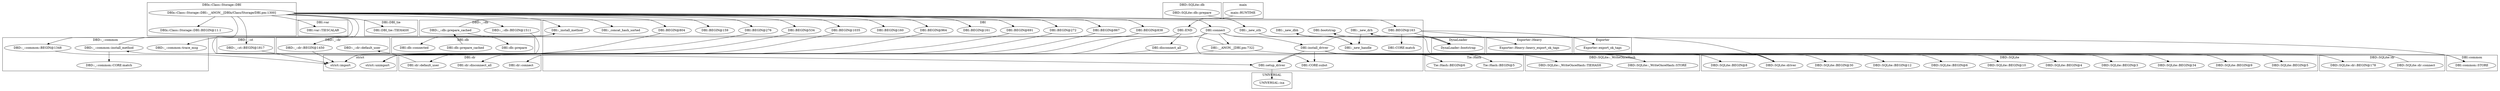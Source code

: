 digraph {
graph [overlap=false]
subgraph cluster_DynaLoader {
	label="DynaLoader";
	"DynaLoader::bootstrap";
}
subgraph cluster_DBI {
	label="DBI";
	"DBI::__ANON__[DBI.pm:732]";
	"DBI::BEGIN@163";
	"DBI::BEGIN@160";
	"DBI::BEGIN@804";
	"DBI::BEGIN@534";
	"DBI::BEGIN@161";
	"DBI::BEGIN@159";
	"DBI::bootstrap";
	"DBI::BEGIN@276";
	"DBI::setup_driver";
	"DBI::BEGIN@1035";
	"DBI::CORE:match";
	"DBI::BEGIN@964";
	"DBI::_new_handle";
	"DBI::BEGIN@691";
	"DBI::_new_sth";
	"DBI::BEGIN@272";
	"DBI::END";
	"DBI::_concat_hash_sorted";
	"DBI::_install_method";
	"DBI::_new_dbh";
	"DBI::install_driver";
	"DBI::disconnect_all";
	"DBI::CORE:subst";
	"DBI::_new_drh";
	"DBI::BEGIN@867";
	"DBI::connect";
	"DBI::BEGIN@838";
}
subgraph cluster_Tie_Hash {
	label="Tie::Hash";
	"Tie::Hash::BEGIN@5";
	"Tie::Hash::BEGIN@6";
}
subgraph cluster_strict {
	label="strict";
	"strict::import";
	"strict::unimport";
}
subgraph cluster_DBD_SQLite_dr {
	label="DBD::SQLite::dr";
	"DBD::SQLite::dr::connect";
	"DBD::SQLite::dr::BEGIN@178";
}
subgraph cluster_DBI_common {
	label="DBI::common";
	"DBI::common::STORE";
}
subgraph cluster_DBD_SQLite_db {
	label="DBD::SQLite::db";
	"DBD::SQLite::db::prepare";
}
subgraph cluster_DBD___st {
	label="DBD::_::st";
	"DBD::_::st::BEGIN@1817";
}
subgraph cluster_DBI_var {
	label="DBI::var";
	"DBI::var::TIESCALAR";
}
subgraph cluster_Exporter_Heavy {
	label="Exporter::Heavy";
	"Exporter::Heavy::heavy_export_ok_tags";
}
subgraph cluster_DBI_dr {
	label="DBI::dr";
	"DBI::dr::disconnect_all";
	"DBI::dr::default_user";
	"DBI::dr::connect";
}
subgraph cluster_Exporter {
	label="Exporter";
	"Exporter::export_ok_tags";
}
subgraph cluster_DBD___common {
	label="DBD::_::common";
	"DBD::_::common::CORE:match";
	"DBD::_::common::BEGIN@1348";
	"DBD::_::common::trace_msg";
	"DBD::_::common::install_method";
}
subgraph cluster_main {
	label="main";
	"main::RUNTIME";
}
subgraph cluster_DBI_db {
	label="DBI::db";
	"DBI::db::connected";
	"DBI::db::prepare";
	"DBI::db::prepare_cached";
}
subgraph cluster_DBIx_Class_Storage_DBI {
	label="DBIx::Class::Storage::DBI";
	"DBIx::Class::Storage::DBI::__ANON__[DBIx/Class/Storage/DBI.pm:1300]";
	"DBIx::Class::Storage::DBI::BEGIN@11.1";
}
subgraph cluster_UNIVERSAL {
	label="UNIVERSAL";
	"UNIVERSAL::isa";
}
subgraph cluster_DBD_SQLite {
	label="DBD::SQLite";
	"DBD::SQLite::BEGIN@9";
	"DBD::SQLite::BEGIN@34";
	"DBD::SQLite::BEGIN@3";
	"DBD::SQLite::BEGIN@4";
	"DBD::SQLite::BEGIN@10";
	"DBD::SQLite::BEGIN@6";
	"DBD::SQLite::BEGIN@12";
	"DBD::SQLite::BEGIN@30";
	"DBD::SQLite::driver";
	"DBD::SQLite::BEGIN@8";
	"DBD::SQLite::BEGIN@5";
}
subgraph cluster_DBD___dr {
	label="DBD::_::dr";
	"DBD::_::dr::BEGIN@1450";
	"DBD::_::dr::default_user";
}
subgraph cluster_DBI_DBI_tie {
	label="DBI::DBI_tie";
	"DBI::DBI_tie::TIEHASH";
}
subgraph cluster_DBD_SQLite__WriteOnceHash {
	label="DBD::SQLite::_WriteOnceHash";
	"DBD::SQLite::_WriteOnceHash::STORE";
	"DBD::SQLite::_WriteOnceHash::TIEHASH";
}
subgraph cluster_DBD___db {
	label="DBD::_::db";
	"DBD::_::db::BEGIN@1511";
	"DBD::_::db::prepare_cached";
}
"DBIx::Class::Storage::DBI::__ANON__[DBIx/Class/Storage/DBI.pm:1300]" -> "DBI::BEGIN@964";
"main::RUNTIME" -> "DBI::END";
"DBI::connect" -> "DBI::dr::default_user";
"DBIx::Class::Storage::DBI::__ANON__[DBIx/Class/Storage/DBI.pm:1300]" -> "DBD::_::common::BEGIN@1348";
"DBI::install_driver" -> "DynaLoader::bootstrap";
"DBI::BEGIN@163" -> "DynaLoader::bootstrap";
"DBI::db::prepare_cached" -> "DBD::_::db::prepare_cached";
"DBI::BEGIN@163" -> "Exporter::Heavy::heavy_export_ok_tags";
"DBIx::Class::Storage::DBI::__ANON__[DBIx/Class/Storage/DBI.pm:1300]" -> "DBI::BEGIN@804";
"DBIx::Class::Storage::DBI::__ANON__[DBIx/Class/Storage/DBI.pm:1300]" -> "DBI::BEGIN@161";
"DBI::disconnect_all" -> "DBI::dr::disconnect_all";
"DBI::install_driver" -> "DBD::SQLite::BEGIN@12";
"DBIx::Class::Storage::DBI::__ANON__[DBIx/Class/Storage/DBI.pm:1300]" -> "DBI::var::TIESCALAR";
"DBD::_::db::prepare_cached" -> "DBI::db::prepare";
"DBD::SQLite::driver" -> "DBD::_::common::install_method";
"DBD::_::db::prepare_cached" -> "DBI::_concat_hash_sorted";
"DBD::SQLite::dr::connect" -> "DBI::_new_dbh";
"DBI::install_driver" -> "Tie::Hash::BEGIN@6";
"DBI::install_driver" -> "DBD::SQLite::driver";
"DBD::SQLite::driver" -> "DBI::_new_drh";
"DBI::install_driver" -> "DBD::SQLite::BEGIN@8";
"DBIx::Class::Storage::DBI::__ANON__[DBIx/Class/Storage/DBI.pm:1300]" -> "DBD::_::dr::BEGIN@1450";
"DBIx::Class::Storage::DBI::__ANON__[DBIx/Class/Storage/DBI.pm:1300]" -> "DBD::_::db::BEGIN@1511";
"DBI::BEGIN@163" -> "Exporter::export_ok_tags";
"DBIx::Class::Storage::DBI::__ANON__[DBIx/Class/Storage/DBI.pm:1300]" -> "DBI::BEGIN@691";
"DBI::install_driver" -> "DBI::CORE:subst";
"DBI::connect" -> "DBI::CORE:subst";
"DBIx::Class::Storage::DBI::__ANON__[DBIx/Class/Storage/DBI.pm:1300]" -> "DBI::BEGIN@838";
"DBI::install_driver" -> "DBD::SQLite::BEGIN@5";
"DBI::install_driver" -> "DBD::SQLite::BEGIN@3";
"DBIx::Class::Storage::DBI::__ANON__[DBIx/Class/Storage/DBI.pm:1300]" -> "DBI::setup_driver";
"DBI::install_driver" -> "DBI::setup_driver";
"DBD::SQLite::driver" -> "DBI::setup_driver";
"DBIx::Class::Storage::DBI::__ANON__[DBIx/Class/Storage/DBI.pm:1300]" -> "DBI::BEGIN@276";
"DBIx::Class::Storage::DBI::__ANON__[DBIx/Class/Storage/DBI.pm:1300]" -> "DBIx::Class::Storage::DBI::BEGIN@11.1";
"DBI::install_driver" -> "DBD::SQLite::_WriteOnceHash::STORE";
"DBIx::Class::Storage::DBI::__ANON__[DBIx/Class/Storage/DBI.pm:1300]" -> "DBI::BEGIN@867";
"DBI::connect" -> "DBI::__ANON__[DBI.pm:732]";
"DBIx::Class::Storage::DBI::__ANON__[DBIx/Class/Storage/DBI.pm:1300]" -> "DBI::BEGIN@160";
"DBD::_::common::install_method" -> "DBD::_::common::CORE:match";
"DBI::__ANON__[DBI.pm:732]" -> "DBI::db::connected";
"DBI::dr::default_user" -> "DBD::_::dr::default_user";
"DBD::SQLite::db::prepare" -> "DBI::_new_sth";
"DBIx::Class::Storage::DBI::__ANON__[DBIx/Class/Storage/DBI.pm:1300]" -> "DBI::DBI_tie::TIEHASH";
"DBI::connect" -> "DBI::install_driver";
"DBI::install_driver" -> "DBD::SQLite::BEGIN@9";
"DBI::install_driver" -> "DBD::SQLite::BEGIN@34";
"DBI::BEGIN@964" -> "strict::unimport";
"DBI::BEGIN@691" -> "strict::unimport";
"DBI::BEGIN@838" -> "strict::unimport";
"DBI::BEGIN@804" -> "strict::unimport";
"DBI::BEGIN@534" -> "strict::unimport";
"DBI::BEGIN@1035" -> "strict::unimport";
"DBI::BEGIN@272" -> "strict::unimport";
"DBI::BEGIN@867" -> "strict::unimport";
"DBI::install_driver" -> "Tie::Hash::BEGIN@5";
"DBI::setup_driver" -> "UNIVERSAL::isa";
"DBI::install_driver" -> "DBD::SQLite::BEGIN@4";
"DBIx::Class::Storage::DBI::__ANON__[DBIx/Class/Storage/DBI.pm:1300]" -> "DBI::BEGIN@272";
"DBIx::Class::Storage::DBI::__ANON__[DBIx/Class/Storage/DBI.pm:1300]" -> "DBD::_::st::BEGIN@1817";
"DBIx::Class::Storage::DBI::__ANON__[DBIx/Class/Storage/DBI.pm:1300]" -> "DBI::_install_method";
"DBD::_::common::install_method" -> "DBI::_install_method";
"DBI::END" -> "DBI::disconnect_all";
"DBI::install_driver" -> "DBD::SQLite::dr::BEGIN@178";
"DBIx::Class::Storage::DBI::__ANON__[DBIx/Class/Storage/DBI.pm:1300]" -> "DBI::BEGIN@163";
"DBI::END" -> "DBD::_::common::trace_msg";
"DynaLoader::bootstrap" -> "DBI::bootstrap";
"DBI::BEGIN@163" -> "DBI::CORE:match";
"DBI::install_driver" -> "DBD::SQLite::_WriteOnceHash::TIEHASH";
"DBIx::Class::Storage::DBI::__ANON__[DBIx/Class/Storage/DBI.pm:1300]" -> "DBI::connect";
"DBI::install_driver" -> "DBD::SQLite::BEGIN@10";
"DBI::__ANON__[DBI.pm:732]" -> "DBI::dr::connect";
"DBIx::Class::Storage::DBI::__ANON__[DBIx/Class/Storage/DBI.pm:1300]" -> "DBI::BEGIN@534";
"DBI::install_driver" -> "DBD::SQLite::BEGIN@6";
"DBIx::Class::Storage::DBI::__ANON__[DBIx/Class/Storage/DBI.pm:1300]" -> "DBI::BEGIN@159";
"DBI::install_driver" -> "DBD::SQLite::BEGIN@30";
"DBIx::Class::Storage::DBI::__ANON__[DBIx/Class/Storage/DBI.pm:1300]" -> "DBI::BEGIN@1035";
"DBI::_new_dbh" -> "DBI::_new_handle";
"DBI::_new_sth" -> "DBI::_new_handle";
"DBI::_new_drh" -> "DBI::_new_handle";
"DBD::_::common::BEGIN@1348" -> "strict::import";
"DBD::_::st::BEGIN@1817" -> "strict::import";
"DBD::_::dr::BEGIN@1450" -> "strict::import";
"DBD::_::db::BEGIN@1511" -> "strict::import";
"DBI::BEGIN@276" -> "strict::import";
"DBI::__ANON__[DBI.pm:732]" -> "DBI::common::STORE";
"DBI::connect" -> "DBI::common::STORE";
}
